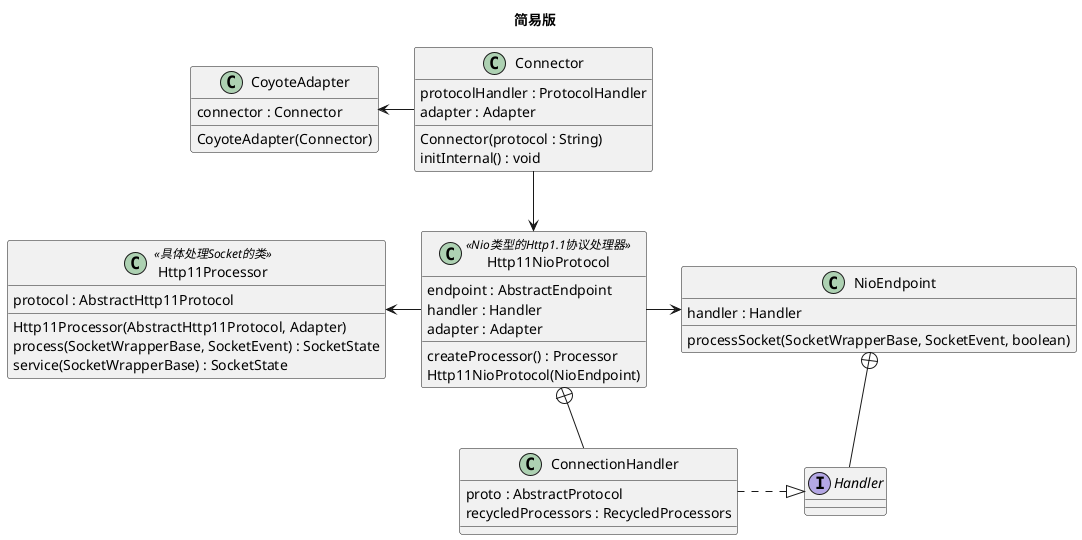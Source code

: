 @startuml
'https://plantuml.com/class-diagram

title 简易版

'连接层
class Connector {
    protocolHandler : ProtocolHandler
    adapter : Adapter
    Connector(protocol : String)
    initInternal() : void
}

class CoyoteAdapter {
    connector : Connector
    CoyoteAdapter(Connector)
}
Connector -left-> CoyoteAdapter

class Http11NioProtocol <<Nio类型的Http1.1协议处理器>> {
    endpoint : AbstractEndpoint
    handler : Handler
    adapter : Adapter
    createProcessor() : Processor
    Http11NioProtocol(NioEndpoint)
}
Connector --> Http11NioProtocol

class ConnectionHandler {
    proto : AbstractProtocol
    recycledProcessors : RecycledProcessors
}
Http11NioProtocol +-- ConnectionHandler

class Http11Processor <<具体处理Socket的类>> {
    protocol : AbstractHttp11Protocol
    Http11Processor(AbstractHttp11Protocol, Adapter)
    process(SocketWrapperBase, SocketEvent) : SocketState
    service(SocketWrapperBase) : SocketState
}
Http11NioProtocol -left-> Http11Processor

class NioEndpoint {
    handler : Handler
    processSocket(SocketWrapperBase, SocketEvent, boolean)
}
Http11NioProtocol -right-> NioEndpoint

interface Handler {

}
NioEndpoint +-- Handler
ConnectionHandler .|> Handler











newpage
title 完全版

'连接层
class Connector


'转换层
interface Adapter
class CoyoteAdapter

'协议层
interface ProtocolHandler <<协议处理器>>
abstract class AbstractProtocol
class ConnectionHandler
abstract class AbstractHttp11Protocol
abstract class AbstractHttp11JsseProtocol
class Http11NioProtocol <<Nio类型的Http1.1协议处理器>>

'具体处理协议层
interface Processor
abstract class AbstractProcessorLight
abstract class AbstractProcessor
class Http11Processor <<具体处理Socket的类>>

'端口层
abstract class AbstractEndpoint
interface Handler
class AbstractJsseEndpoint
interface Runnable
together {
    class NioEndpoint
    class Poller
    abstract class SocketProcessorBase
    class SocketProcessor
}



class Connector {
    protocolHandler : ProtocolHandler
    adapter : Adapter
    Connector(protocol : String)
    initInternal() : void
}

class CoyoteAdapter {
    connector : Connector
    CoyoteAdapter(Connector)
}


abstract class AbstractProtocol {
    endpoint : AbstractEndpoint
    handler : Handler
    adapter : Adapter
    {abstract} createProcessor() : Processor
}

abstract class AbstractHttp11Protocol {
    createProcessor() : Processor
}

class ConnectionHandler {
    proto : AbstractProtocol
    recycledProcessors : RecycledProcessors
}

class Http11NioProtocol {
    Http11NioProtocol(NioEndpoint)
}


interface Processor {
    {abstract} process(SocketWrapperBase, SocketEvent) : SocketState
}

abstract class AbstractProcessorLight {
    process(SocketWrapperBase, SocketEvent) : SocketState
    {abstract} service(SocketWrapperBase) : SocketState
}

abstract class AbstractProcessor {
    adapter : Adapter
}

class Http11Processor {
    protocol : AbstractHttp11Protocol
    Http11Processor(AbstractHttp11Protocol, Adapter)
    service(SocketWrapperBase) : SocketState
}

abstract class AbstractEndpoint {
    handler : Handler
    processSocket(SocketWrapperBase, SocketEvent, boolean)
}

class Poller {
    run() : void
    processKey(SelectionKey, NioSocketWrapper) : void
}

class SocketProcessorBase {
    run() : void
    {abstract} doRun() : void
}

class SocketProcessor {
    dorun() : void
}





Connector --> ProtocolHandler
Connector -> Adapter

Adapter <|.. CoyoteAdapter


ProtocolHandler  <|.. AbstractProtocol
AbstractProtocol +-- ConnectionHandler
AbstractProtocol -> AbstractEndpoint
AbstractHttp11Protocol -|> AbstractProtocol
AbstractHttp11Protocol <|-- AbstractHttp11JsseProtocol
Processor <. AbstractHttp11Protocol
AbstractEndpoint +-- Handler
ConnectionHandler .|> Handler
AbstractHttp11JsseProtocol <|-- Http11NioProtocol
AbstractEndpoint <|- AbstractJsseEndpoint
AbstractJsseEndpoint <|-- NioEndpoint
SocketProcessorBase .|> Runnable
Poller ..|> Runnable
SocketProcessor --|> SocketProcessorBase
NioEndpoint +- SocketProcessor
NioEndpoint +-- Poller

'处理层关系
Processor <|.. AbstractProcessorLight
AbstractProcessorLight <|-- AbstractProcessor
AbstractProcessor <|-- Http11Processor


note AS N1
    构造方法中，子类如果调用了super.构造方法，
    则仅在子类中展示相关操作，不具体展示是调用
    的哪层的父类构造，属性同理。

    AbstractProtocol类：
        endpoint：监听Connector配置的端口，
            在创建具体的协议处理器对象时由构
            造方法中的参数传入。
        handler：处理Endpoint接收到的Socket。
        adapter: 适配器，在Connector.start()
            过程中被实例化，固定是
            new CoyoteAdapter(this)，用于处
            理将原生Req、Resp转换为HttpServ
            letRequest和Response交给Engine
            处理。

    AbstractHttp11Protocol类：
        方法：
            Processor createProcessor() {
                return Http11Processor processor = new Http11Processor(this, adapter);
            }

    Http11NioProtocol类：
        构造方法：
            Http11NioProtocol(AbstractEndpoint) {
                endpoint = new NioEndpoint();
                ConnectionHandler<S> cHandler = new ConnectionHandler<>(this);
                setHandler(cHandler);
                endpoint.setHandler(cHandler);
            }
end note





@enduml